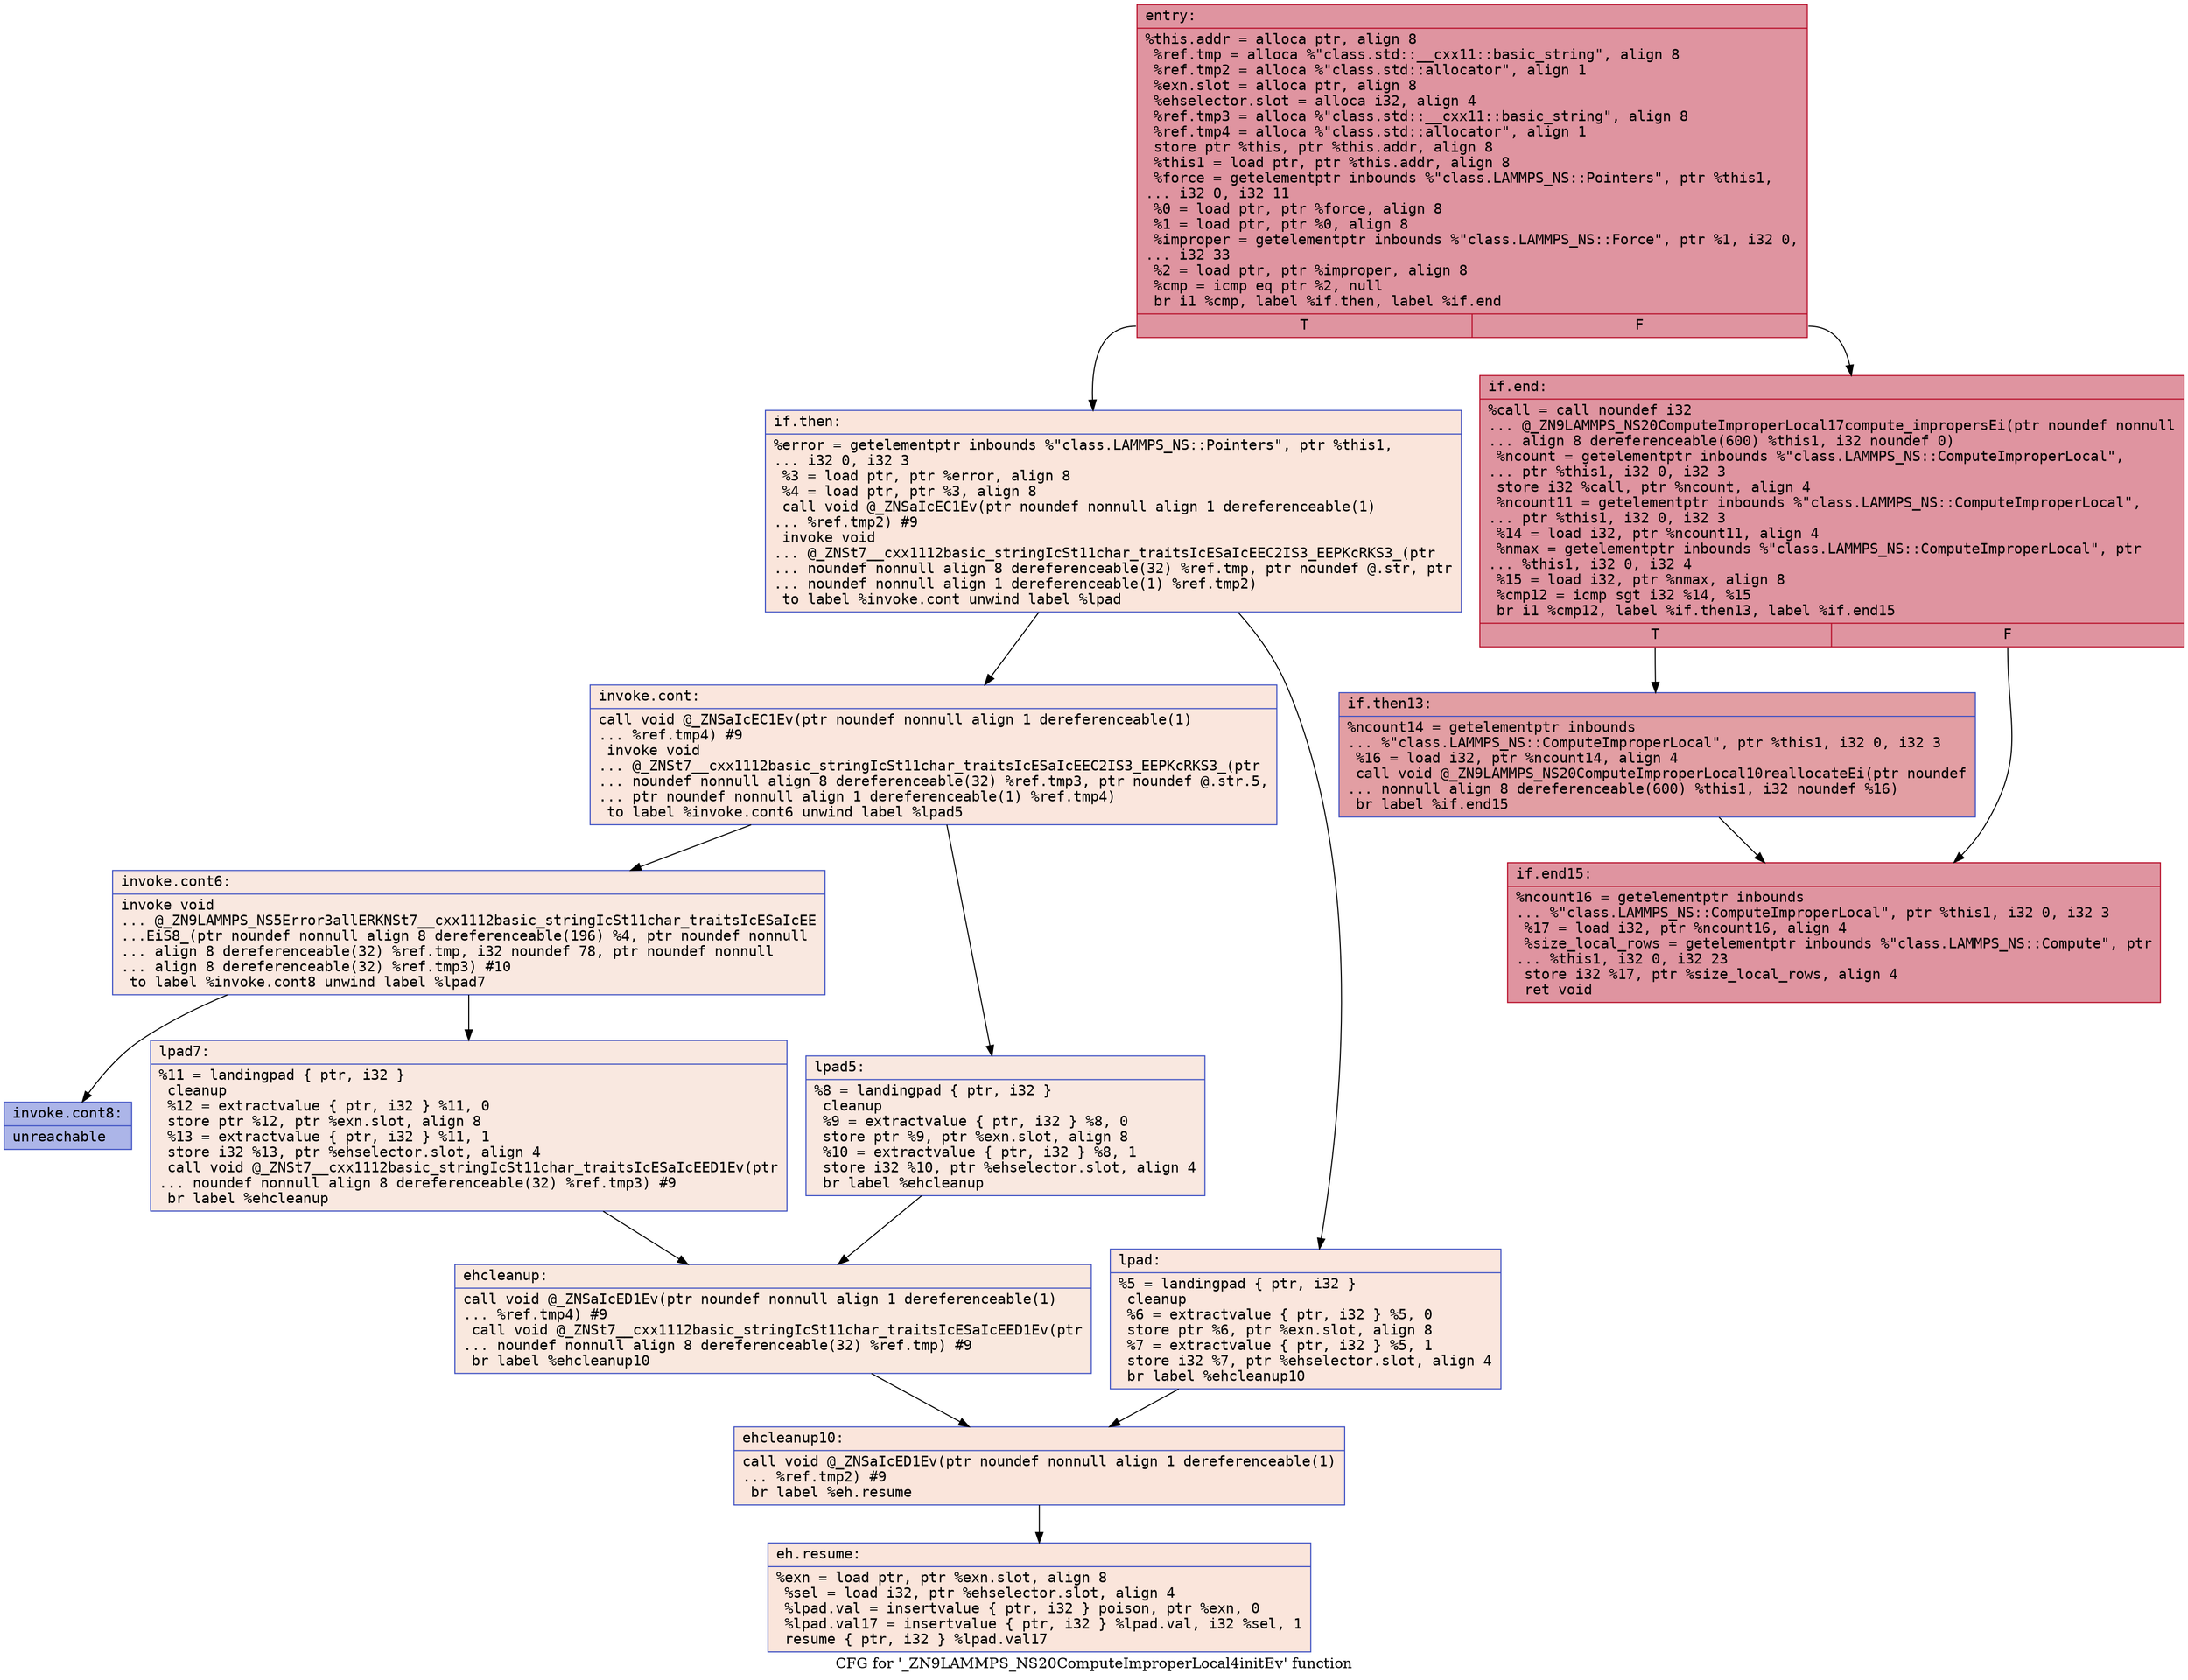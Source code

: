 digraph "CFG for '_ZN9LAMMPS_NS20ComputeImproperLocal4initEv' function" {
	label="CFG for '_ZN9LAMMPS_NS20ComputeImproperLocal4initEv' function";

	Node0x55f8fb47db30 [shape=record,color="#b70d28ff", style=filled, fillcolor="#b70d2870" fontname="Courier",label="{entry:\l|  %this.addr = alloca ptr, align 8\l  %ref.tmp = alloca %\"class.std::__cxx11::basic_string\", align 8\l  %ref.tmp2 = alloca %\"class.std::allocator\", align 1\l  %exn.slot = alloca ptr, align 8\l  %ehselector.slot = alloca i32, align 4\l  %ref.tmp3 = alloca %\"class.std::__cxx11::basic_string\", align 8\l  %ref.tmp4 = alloca %\"class.std::allocator\", align 1\l  store ptr %this, ptr %this.addr, align 8\l  %this1 = load ptr, ptr %this.addr, align 8\l  %force = getelementptr inbounds %\"class.LAMMPS_NS::Pointers\", ptr %this1,\l... i32 0, i32 11\l  %0 = load ptr, ptr %force, align 8\l  %1 = load ptr, ptr %0, align 8\l  %improper = getelementptr inbounds %\"class.LAMMPS_NS::Force\", ptr %1, i32 0,\l... i32 33\l  %2 = load ptr, ptr %improper, align 8\l  %cmp = icmp eq ptr %2, null\l  br i1 %cmp, label %if.then, label %if.end\l|{<s0>T|<s1>F}}"];
	Node0x55f8fb47db30:s0 -> Node0x55f8fb48a8e0[tooltip="entry -> if.then\nProbability 0.00%" ];
	Node0x55f8fb47db30:s1 -> Node0x55f8fb48a950[tooltip="entry -> if.end\nProbability 100.00%" ];
	Node0x55f8fb48a8e0 [shape=record,color="#3d50c3ff", style=filled, fillcolor="#f4c5ad70" fontname="Courier",label="{if.then:\l|  %error = getelementptr inbounds %\"class.LAMMPS_NS::Pointers\", ptr %this1,\l... i32 0, i32 3\l  %3 = load ptr, ptr %error, align 8\l  %4 = load ptr, ptr %3, align 8\l  call void @_ZNSaIcEC1Ev(ptr noundef nonnull align 1 dereferenceable(1)\l... %ref.tmp2) #9\l  invoke void\l... @_ZNSt7__cxx1112basic_stringIcSt11char_traitsIcESaIcEEC2IS3_EEPKcRKS3_(ptr\l... noundef nonnull align 8 dereferenceable(32) %ref.tmp, ptr noundef @.str, ptr\l... noundef nonnull align 1 dereferenceable(1) %ref.tmp2)\l          to label %invoke.cont unwind label %lpad\l}"];
	Node0x55f8fb48a8e0 -> Node0x55f8fb48add0[tooltip="if.then -> invoke.cont\nProbability 50.00%" ];
	Node0x55f8fb48a8e0 -> Node0x55f8fb48ae50[tooltip="if.then -> lpad\nProbability 50.00%" ];
	Node0x55f8fb48add0 [shape=record,color="#3d50c3ff", style=filled, fillcolor="#f3c7b170" fontname="Courier",label="{invoke.cont:\l|  call void @_ZNSaIcEC1Ev(ptr noundef nonnull align 1 dereferenceable(1)\l... %ref.tmp4) #9\l  invoke void\l... @_ZNSt7__cxx1112basic_stringIcSt11char_traitsIcESaIcEEC2IS3_EEPKcRKS3_(ptr\l... noundef nonnull align 8 dereferenceable(32) %ref.tmp3, ptr noundef @.str.5,\l... ptr noundef nonnull align 1 dereferenceable(1) %ref.tmp4)\l          to label %invoke.cont6 unwind label %lpad5\l}"];
	Node0x55f8fb48add0 -> Node0x55f8fb48b170[tooltip="invoke.cont -> invoke.cont6\nProbability 50.00%" ];
	Node0x55f8fb48add0 -> Node0x55f8fb48b1c0[tooltip="invoke.cont -> lpad5\nProbability 50.00%" ];
	Node0x55f8fb48b170 [shape=record,color="#3d50c3ff", style=filled, fillcolor="#f1ccb870" fontname="Courier",label="{invoke.cont6:\l|  invoke void\l... @_ZN9LAMMPS_NS5Error3allERKNSt7__cxx1112basic_stringIcSt11char_traitsIcESaIcEE\l...EiS8_(ptr noundef nonnull align 8 dereferenceable(196) %4, ptr noundef nonnull\l... align 8 dereferenceable(32) %ref.tmp, i32 noundef 78, ptr noundef nonnull\l... align 8 dereferenceable(32) %ref.tmp3) #10\l          to label %invoke.cont8 unwind label %lpad7\l}"];
	Node0x55f8fb48b170 -> Node0x55f8fb48b120[tooltip="invoke.cont6 -> invoke.cont8\nProbability 0.00%" ];
	Node0x55f8fb48b170 -> Node0x55f8fb48b480[tooltip="invoke.cont6 -> lpad7\nProbability 100.00%" ];
	Node0x55f8fb48b120 [shape=record,color="#3d50c3ff", style=filled, fillcolor="#4358cb70" fontname="Courier",label="{invoke.cont8:\l|  unreachable\l}"];
	Node0x55f8fb48ae50 [shape=record,color="#3d50c3ff", style=filled, fillcolor="#f3c7b170" fontname="Courier",label="{lpad:\l|  %5 = landingpad \{ ptr, i32 \}\l          cleanup\l  %6 = extractvalue \{ ptr, i32 \} %5, 0\l  store ptr %6, ptr %exn.slot, align 8\l  %7 = extractvalue \{ ptr, i32 \} %5, 1\l  store i32 %7, ptr %ehselector.slot, align 4\l  br label %ehcleanup10\l}"];
	Node0x55f8fb48ae50 -> Node0x55f8fb48ba40[tooltip="lpad -> ehcleanup10\nProbability 100.00%" ];
	Node0x55f8fb48b1c0 [shape=record,color="#3d50c3ff", style=filled, fillcolor="#f1ccb870" fontname="Courier",label="{lpad5:\l|  %8 = landingpad \{ ptr, i32 \}\l          cleanup\l  %9 = extractvalue \{ ptr, i32 \} %8, 0\l  store ptr %9, ptr %exn.slot, align 8\l  %10 = extractvalue \{ ptr, i32 \} %8, 1\l  store i32 %10, ptr %ehselector.slot, align 4\l  br label %ehcleanup\l}"];
	Node0x55f8fb48b1c0 -> Node0x55f8fb48bd90[tooltip="lpad5 -> ehcleanup\nProbability 100.00%" ];
	Node0x55f8fb48b480 [shape=record,color="#3d50c3ff", style=filled, fillcolor="#f1ccb870" fontname="Courier",label="{lpad7:\l|  %11 = landingpad \{ ptr, i32 \}\l          cleanup\l  %12 = extractvalue \{ ptr, i32 \} %11, 0\l  store ptr %12, ptr %exn.slot, align 8\l  %13 = extractvalue \{ ptr, i32 \} %11, 1\l  store i32 %13, ptr %ehselector.slot, align 4\l  call void @_ZNSt7__cxx1112basic_stringIcSt11char_traitsIcESaIcEED1Ev(ptr\l... noundef nonnull align 8 dereferenceable(32) %ref.tmp3) #9\l  br label %ehcleanup\l}"];
	Node0x55f8fb48b480 -> Node0x55f8fb48bd90[tooltip="lpad7 -> ehcleanup\nProbability 100.00%" ];
	Node0x55f8fb48bd90 [shape=record,color="#3d50c3ff", style=filled, fillcolor="#f2cab570" fontname="Courier",label="{ehcleanup:\l|  call void @_ZNSaIcED1Ev(ptr noundef nonnull align 1 dereferenceable(1)\l... %ref.tmp4) #9\l  call void @_ZNSt7__cxx1112basic_stringIcSt11char_traitsIcESaIcEED1Ev(ptr\l... noundef nonnull align 8 dereferenceable(32) %ref.tmp) #9\l  br label %ehcleanup10\l}"];
	Node0x55f8fb48bd90 -> Node0x55f8fb48ba40[tooltip="ehcleanup -> ehcleanup10\nProbability 100.00%" ];
	Node0x55f8fb48ba40 [shape=record,color="#3d50c3ff", style=filled, fillcolor="#f4c5ad70" fontname="Courier",label="{ehcleanup10:\l|  call void @_ZNSaIcED1Ev(ptr noundef nonnull align 1 dereferenceable(1)\l... %ref.tmp2) #9\l  br label %eh.resume\l}"];
	Node0x55f8fb48ba40 -> Node0x55f8fb48c640[tooltip="ehcleanup10 -> eh.resume\nProbability 100.00%" ];
	Node0x55f8fb48a950 [shape=record,color="#b70d28ff", style=filled, fillcolor="#b70d2870" fontname="Courier",label="{if.end:\l|  %call = call noundef i32\l... @_ZN9LAMMPS_NS20ComputeImproperLocal17compute_impropersEi(ptr noundef nonnull\l... align 8 dereferenceable(600) %this1, i32 noundef 0)\l  %ncount = getelementptr inbounds %\"class.LAMMPS_NS::ComputeImproperLocal\",\l... ptr %this1, i32 0, i32 3\l  store i32 %call, ptr %ncount, align 4\l  %ncount11 = getelementptr inbounds %\"class.LAMMPS_NS::ComputeImproperLocal\",\l... ptr %this1, i32 0, i32 3\l  %14 = load i32, ptr %ncount11, align 4\l  %nmax = getelementptr inbounds %\"class.LAMMPS_NS::ComputeImproperLocal\", ptr\l... %this1, i32 0, i32 4\l  %15 = load i32, ptr %nmax, align 8\l  %cmp12 = icmp sgt i32 %14, %15\l  br i1 %cmp12, label %if.then13, label %if.end15\l|{<s0>T|<s1>F}}"];
	Node0x55f8fb48a950:s0 -> Node0x55f8fb48a7b0[tooltip="if.end -> if.then13\nProbability 50.00%" ];
	Node0x55f8fb48a950:s1 -> Node0x55f8fb48cff0[tooltip="if.end -> if.end15\nProbability 50.00%" ];
	Node0x55f8fb48a7b0 [shape=record,color="#3d50c3ff", style=filled, fillcolor="#be242e70" fontname="Courier",label="{if.then13:\l|  %ncount14 = getelementptr inbounds\l... %\"class.LAMMPS_NS::ComputeImproperLocal\", ptr %this1, i32 0, i32 3\l  %16 = load i32, ptr %ncount14, align 4\l  call void @_ZN9LAMMPS_NS20ComputeImproperLocal10reallocateEi(ptr noundef\l... nonnull align 8 dereferenceable(600) %this1, i32 noundef %16)\l  br label %if.end15\l}"];
	Node0x55f8fb48a7b0 -> Node0x55f8fb48cff0[tooltip="if.then13 -> if.end15\nProbability 100.00%" ];
	Node0x55f8fb48cff0 [shape=record,color="#b70d28ff", style=filled, fillcolor="#b70d2870" fontname="Courier",label="{if.end15:\l|  %ncount16 = getelementptr inbounds\l... %\"class.LAMMPS_NS::ComputeImproperLocal\", ptr %this1, i32 0, i32 3\l  %17 = load i32, ptr %ncount16, align 4\l  %size_local_rows = getelementptr inbounds %\"class.LAMMPS_NS::Compute\", ptr\l... %this1, i32 0, i32 23\l  store i32 %17, ptr %size_local_rows, align 4\l  ret void\l}"];
	Node0x55f8fb48c640 [shape=record,color="#3d50c3ff", style=filled, fillcolor="#f4c5ad70" fontname="Courier",label="{eh.resume:\l|  %exn = load ptr, ptr %exn.slot, align 8\l  %sel = load i32, ptr %ehselector.slot, align 4\l  %lpad.val = insertvalue \{ ptr, i32 \} poison, ptr %exn, 0\l  %lpad.val17 = insertvalue \{ ptr, i32 \} %lpad.val, i32 %sel, 1\l  resume \{ ptr, i32 \} %lpad.val17\l}"];
}
